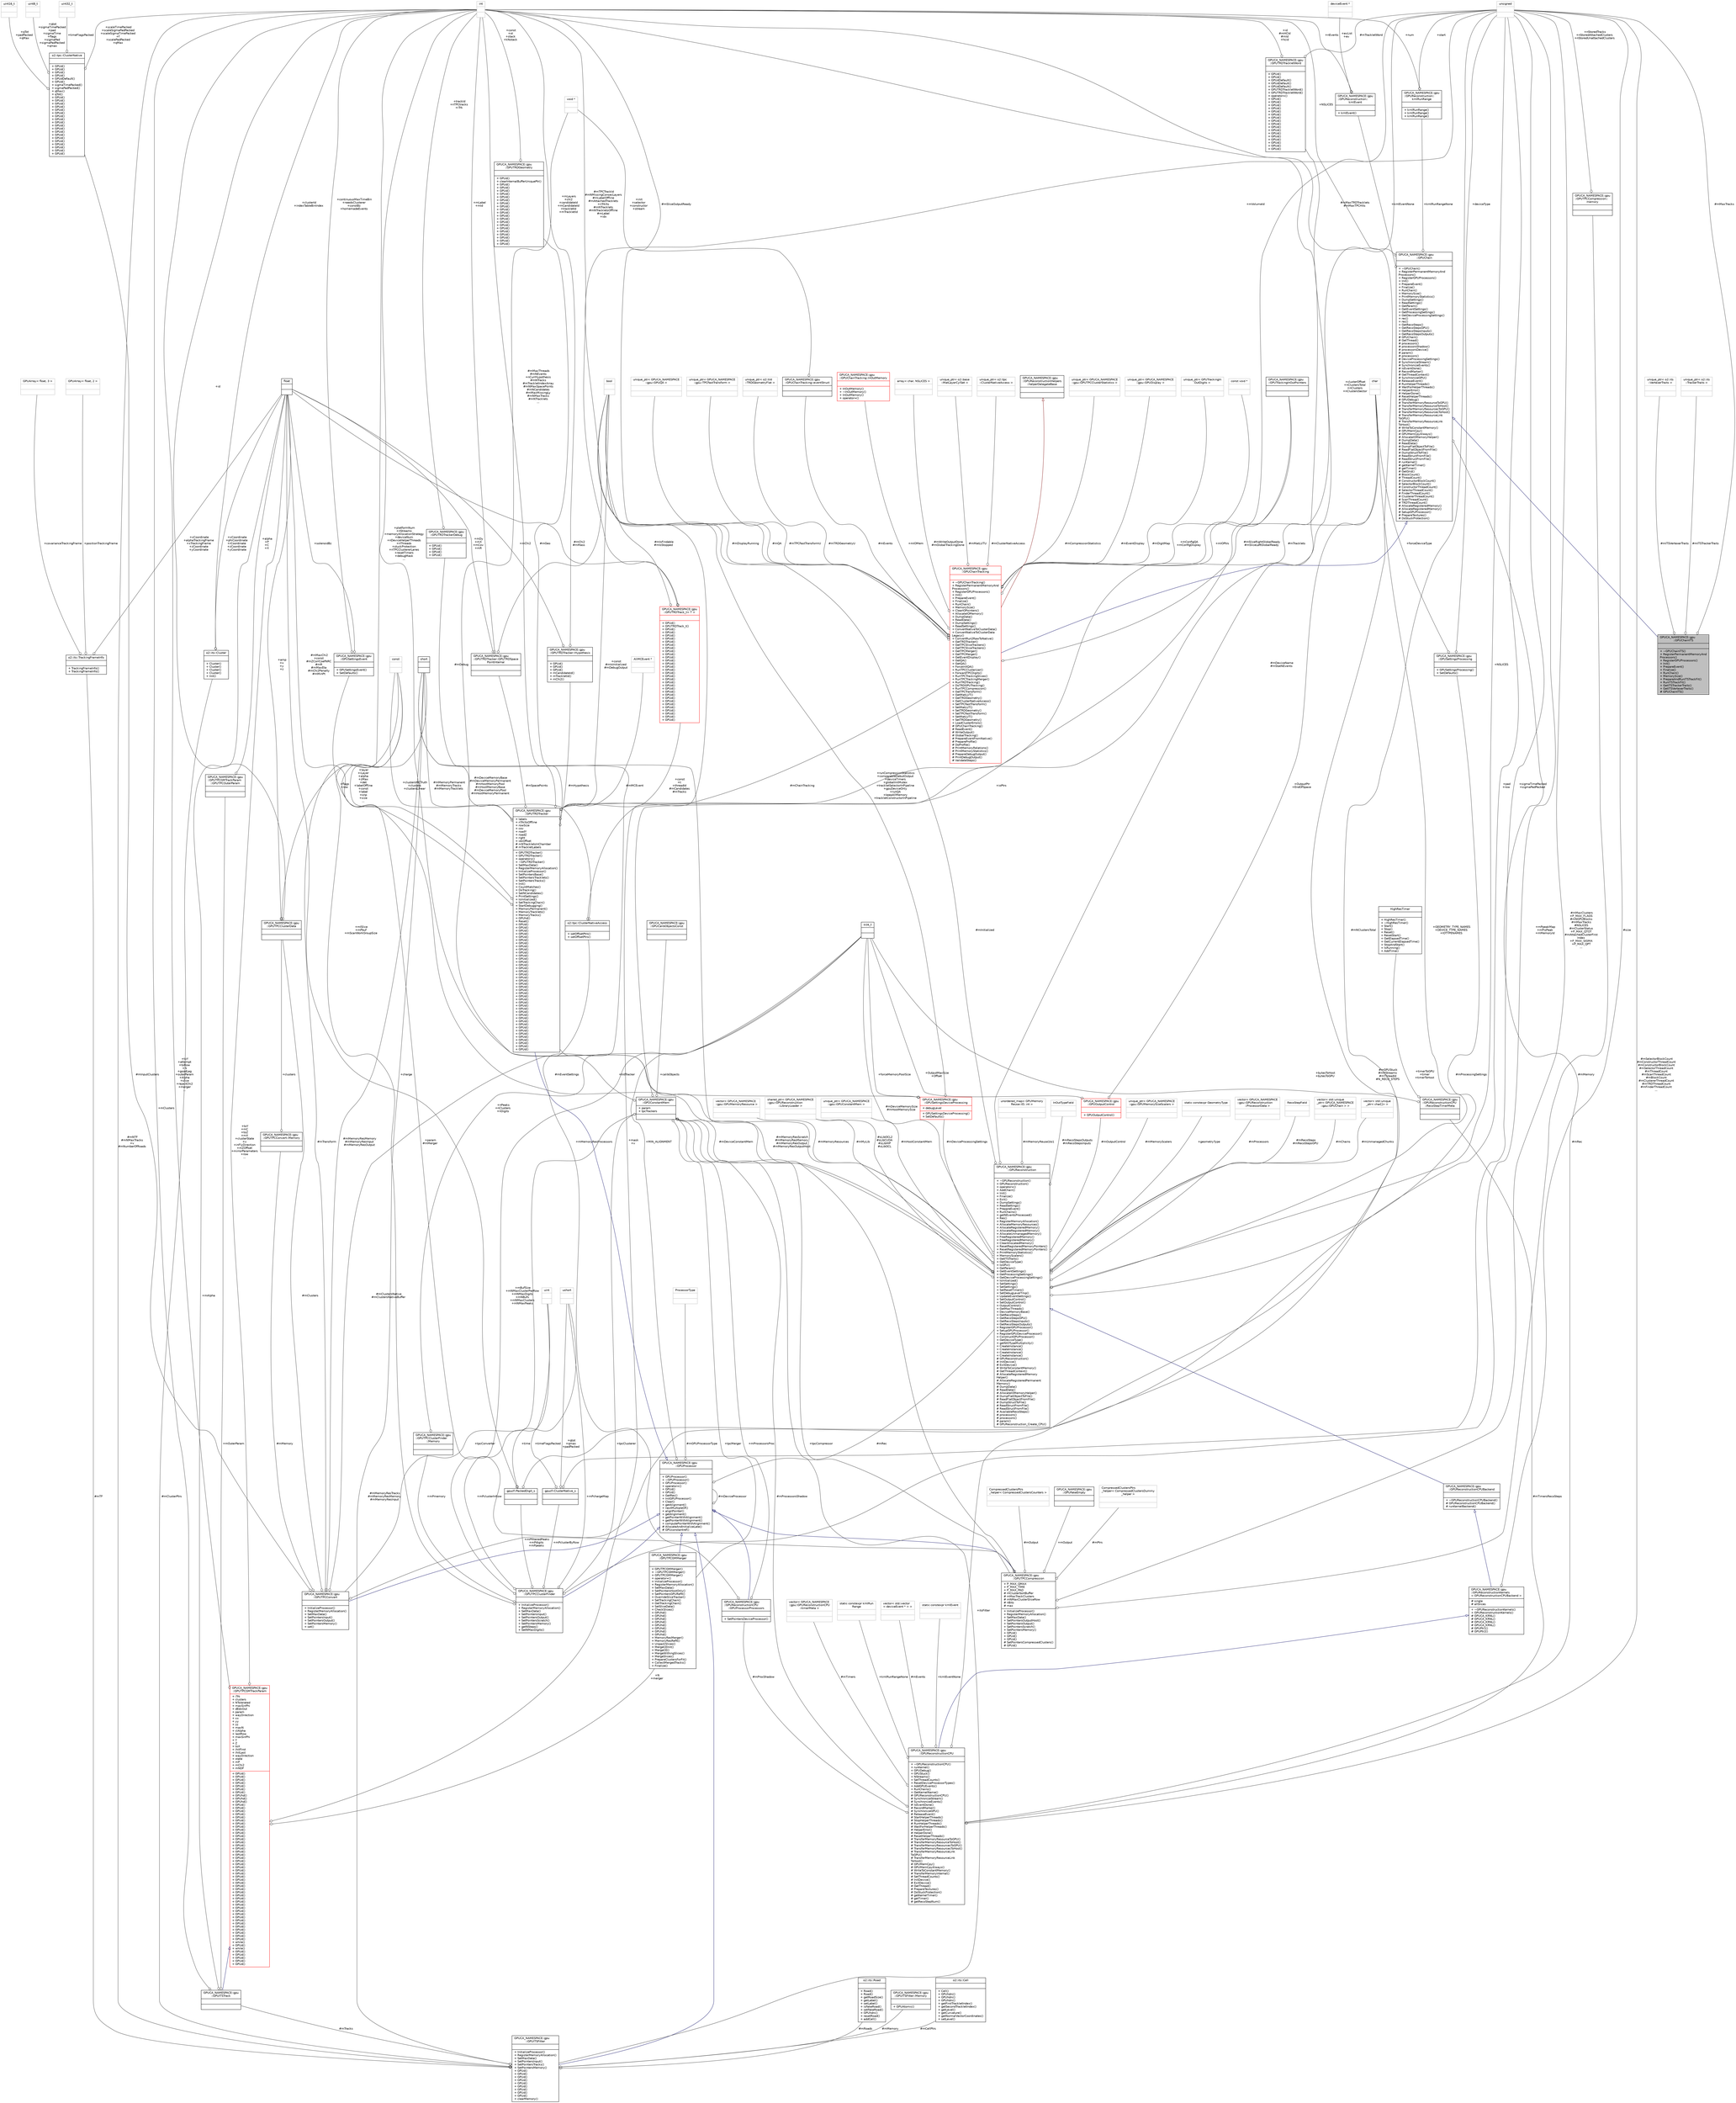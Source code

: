 digraph "GPUCA_NAMESPACE::gpu::GPUChainITS"
{
 // INTERACTIVE_SVG=YES
  bgcolor="transparent";
  edge [fontname="Helvetica",fontsize="10",labelfontname="Helvetica",labelfontsize="10"];
  node [fontname="Helvetica",fontsize="10",shape=record];
  Node1 [label="{GPUCA_NAMESPACE::gpu\l::GPUChainITS\n||+ ~GPUChainITS()\l+ RegisterPermanentMemoryAnd\lProcessors()\l+ RegisterGPUProcessors()\l+ Init()\l+ PrepareEvent()\l+ Finalize()\l+ RunChain()\l+ MemorySize()\l+ PrepareAndRunITSTrackFit()\l+ RunITSTrackFit()\l+ GetITSTrackerTraits()\l+ GetITSVertexerTraits()\l# GPUChainITS()\l}",height=0.2,width=0.4,color="black", fillcolor="grey75", style="filled", fontcolor="black"];
  Node2 -> Node1 [dir="back",color="midnightblue",fontsize="10",style="solid",arrowtail="onormal",fontname="Helvetica"];
  Node2 [label="{GPUCA_NAMESPACE::gpu\l::GPUChain\n||+ ~GPUChain()\l+ RegisterPermanentMemoryAnd\lProcessors()\l+ RegisterGPUProcessors()\l+ Init()\l+ PrepareEvent()\l+ Finalize()\l+ RunChain()\l+ MemorySize()\l+ PrintMemoryStatistics()\l+ DumpSettings()\l+ ReadSettings()\l+ GetParam()\l+ GetEventSettings()\l+ GetProcessingSettings()\l+ GetDeviceProcessingSettings()\l+ rec()\l+ rec()\l+ GetRecoSteps()\l+ GetRecoStepsGPU()\l+ GetRecoStepsInputs()\l+ GetRecoStepsOutputs()\l# GPUChain()\l# GetThread()\l# processors()\l# processorsShadow()\l# processorsDevice()\l# param()\l# processors()\l# DeviceProcessingSettings()\l# SynchronizeStream()\l# SynchronizeEvents()\l# IsEventDone()\l# RecordMarker()\l# GetThreadContext()\l# SynchronizeGPU()\l# ReleaseEvent()\l# RunHelperThreads()\l# WaitForHelperThreads()\l# HelperError()\l# HelperDone()\l# ResetHelperThreads()\l# GPUDebug()\l# TransferMemoryResourceToGPU()\l# TransferMemoryResourceToHost()\l# TransferMemoryResourcesToGPU()\l# TransferMemoryResourcesToHost()\l# TransferMemoryResourceLink\lToGPU()\l# TransferMemoryResourceLink\lToHost()\l# WriteToConstantMemory()\l# GPUMemCpy()\l# GPUMemCpyAlways()\l# AllocateIOMemoryHelper()\l# DumpData()\l# ReadData()\l# DumpFlatObjectToFile()\l# ReadFlatObjectFromFile()\l# DumpStructToFile()\l# ReadStructFromFile()\l# ReadStructFromFile()\l# runKernel()\l# getKernelTimer()\l# getTimer()\l# GetGrid()\l# BlockCount()\l# ThreadCount()\l# ConstructorBlockCount()\l# SelectorBlockCount()\l# ConstructorThreadCount()\l# SelectorThreadCount()\l# FinderThreadCount()\l# ClustererThreadCount()\l# ScanThreadCount()\l# TRDThreadCount()\l# AllocateRegisteredMemory()\l# AllocateRegisteredMemory()\l# SetupGPUProcessor()\l# PrepareTextures()\l# DoStuckProtection()\l}",height=0.2,width=0.4,color="black",URL="$dd/d48/classGPUCA__NAMESPACE_1_1gpu_1_1GPUChain.html"];
  Node3 -> Node2 [color="grey25",fontsize="10",style="solid",label=" #mRec" ,arrowhead="odiamond",fontname="Helvetica"];
  Node3 [label="{GPUCA_NAMESPACE::gpu\l::GPUReconstructionCPU\n||+ ~GPUReconstructionCPU()\l+ runKernel()\l+ GPUDebug()\l+ GPUStuck()\l+ NStreams()\l+ SetThreadCounts()\l+ ResetDeviceProcessorTypes()\l+ AddGPUEvents()\l+ RunChains()\l+ GetKernelName()\l# GPUReconstructionCPU()\l# SynchronizeStream()\l# SynchronizeEvents()\l# IsEventDone()\l# RecordMarker()\l# SynchronizeGPU()\l# ReleaseEvent()\l# StartHelperThreads()\l# StopHelperThreads()\l# RunHelperThreads()\l# WaitForHelperThreads()\l# HelperError()\l# HelperDone()\l# ResetHelperThreads()\l# TransferMemoryResourceToGPU()\l# TransferMemoryResourceToHost()\l# TransferMemoryResourcesToGPU()\l# TransferMemoryResourcesToHost()\l# TransferMemoryResourceLink\lToGPU()\l# TransferMemoryResourceLink\lToHost()\l# GPUMemCpy()\l# GPUMemCpyAlways()\l# WriteToConstantMemory()\l# TransferMemoryInternal()\l# SetThreadCounts()\l# InitDevice()\l# ExitDevice()\l# GetThread()\l# PrepareTextures()\l# DoStuckProtection()\l# getKernelTimer()\l# getTimer()\l# getRecoStepNum()\l}",height=0.2,width=0.4,color="black",URL="$db/d88/classGPUCA__NAMESPACE_1_1gpu_1_1GPUReconstructionCPU.html"];
  Node4 -> Node3 [dir="back",color="midnightblue",fontsize="10",style="solid",arrowtail="onormal",fontname="Helvetica"];
  Node4 [label="{GPUCA_NAMESPACE::gpu\l::GPUReconstructionKernels\l\< GPUReconstructionCPUBackend \>\n|# single\l# allSlices\l|+ ~GPUReconstructionKernels()\l+ GPUReconstructionKernels()\l# GPUCA_KRNL()\l# GPUCA_KRNL()\l# GPUCA_KRNL()\l# GPUCA_KRNL()\l# GPUPtr1()\l# GPUPtr2()\l}",height=0.2,width=0.4,color="black",URL="$d2/dc7/classGPUCA__NAMESPACE_1_1gpu_1_1GPUReconstructionKernels_3_01GPUReconstructionCPUBackend_01_4.html"];
  Node5 -> Node4 [dir="back",color="midnightblue",fontsize="10",style="solid",arrowtail="onormal",fontname="Helvetica"];
  Node5 [label="{GPUCA_NAMESPACE::gpu\l::GPUReconstructionCPUBackend\n||+ ~GPUReconstructionCPUBackend()\l# GPUReconstructionCPUBackend()\l# runKernelBackend()\l}",height=0.2,width=0.4,color="black",URL="$d2/d24/classGPUCA__NAMESPACE_1_1gpu_1_1GPUReconstructionCPUBackend.html"];
  Node6 -> Node5 [dir="back",color="midnightblue",fontsize="10",style="solid",arrowtail="onormal",fontname="Helvetica"];
  Node6 [label="{GPUCA_NAMESPACE::gpu\l::GPUReconstruction\n||+ ~GPUReconstruction()\l+ GPUReconstruction()\l+ operator=()\l+ AddChain()\l+ Init()\l+ Finalize()\l+ Exit()\l+ DumpSettings()\l+ ReadSettings()\l+ PrepareEvent()\l+ RunChains()\l+ getNEventsProcessed()\l+ Res()\l+ RegisterMemoryAllocation()\l+ AllocateMemoryResources()\l+ AllocateRegisteredMemory()\l+ AllocateRegisteredMemory()\l+ AllocateUnmanagedMemory()\l+ FreeRegisteredMemory()\l+ FreeRegisteredMemory()\l+ ClearAllocatedMemory()\l+ ResetRegisteredMemoryPointers()\l+ ResetRegisteredMemoryPointers()\l+ PrintMemoryStatistics()\l+ MemoryScalers()\l+ GetITSTraits()\l+ GetDeviceType()\l+ IsGPU()\l+ GetParam()\l+ GetEventSettings()\l+ GetProcessingSettings()\l+ GetDeviceProcessingSettings()\l+ IsInitialized()\l+ SetSettings()\l+ SetSettings()\l+ SetResetTimers()\l+ SetDebugLevelTmp()\l+ UpdateEventSettings()\l+ SetOutputControl()\l+ SetOutputControl()\l+ OutputControl()\l+ GetMaxThreads()\l+ DeviceMemoryBase()\l+ GetRecoSteps()\l+ GetRecoStepsGPU()\l+ GetRecoStepsInputs()\l+ GetRecoStepsOutputs()\l+ RegisterGPUProcessor()\l+ SetupGPUProcessor()\l+ RegisterGPUDeviceProcessor()\l+ ConstructGPUProcessor()\l+ GetDeviceType()\l+ getNIOTypeMultiplicity()\l+ CreateInstance()\l+ CreateInstance()\l+ CreateInstance()\l+ CreateInstance()\l# GPUReconstruction()\l# InitDevice()\l# ExitDevice()\l# WriteToConstantMemory()\l# GetThreadContext()\l# AllocateRegisteredMemory\lHelper()\l# AllocateRegisteredPermanent\lMemory()\l# DumpData()\l# ReadData()\l# AllocateIOMemoryHelper()\l# DumpFlatObjectToFile()\l# ReadFlatObjectFromFile()\l# DumpStructToFile()\l# ReadStructFromFile()\l# ReadStructFromFile()\l# AvailableRecoSteps()\l# processors()\l# processors()\l# param()\l# GPUReconstruction_Create_CPU()\l}",height=0.2,width=0.4,color="black",URL="$d6/df4/classGPUCA__NAMESPACE_1_1gpu_1_1GPUReconstruction.html"];
  Node7 -> Node6 [color="grey25",fontsize="10",style="solid",label=" #mUnmanagedChunks" ,arrowhead="odiamond",fontname="Helvetica"];
  Node7 [label="{vector\< std::unique\l_ptr\< char[]\> \>\n||}",height=0.2,width=0.4,color="grey75"];
  Node8 -> Node6 [color="grey25",fontsize="10",style="solid",label=" #mMemoryResources" ,arrowhead="odiamond",fontname="Helvetica"];
  Node8 [label="{vector\< GPUCA_NAMESPACE\l::gpu::GPUMemoryResource \>\n||}",height=0.2,width=0.4,color="grey75"];
  Node9 -> Node6 [color="grey25",fontsize="10",style="solid",label=" #sLibOCL2\n#sLibCUDA\n#sLibHIP\n#sLibOCL" ,arrowhead="odiamond",fontname="Helvetica"];
  Node9 [label="{shared_ptr\< GPUCA_NAMESPACE\l::gpu::GPUReconstruction\l::LibraryLoader \>\n||}",height=0.2,width=0.4,color="grey75"];
  Node10 -> Node6 [color="grey25",fontsize="10",style="solid",label=" #mDeviceProcessingSettings" ,arrowhead="odiamond",fontname="Helvetica"];
  Node10 [label="{GPUCA_NAMESPACE::gpu\l::GPUSettingsDeviceProcessing\n|+ debugLevel\l|+ GPUSettingsDeviceProcessing()\l+ SetDefaults()\l}",height=0.2,width=0.4,color="red",URL="$dd/d45/structGPUCA__NAMESPACE_1_1gpu_1_1GPUSettingsDeviceProcessing.html"];
  Node11 -> Node10 [color="grey25",fontsize="10",style="solid",label=" +forceMemoryPoolSize" ,arrowhead="odiamond",fontname="Helvetica"];
  Node11 [label="{size_t\n||}",height=0.2,width=0.4,color="black",URL="$dd/de2/classsize__t.html"];
  Node12 -> Node10 [color="grey25",fontsize="10",style="solid",label=" +platformNum\n+nStreams\n+memoryAllocationStrategy\n+deviceNum\n+nDeviceHelperThreads\n+nThreads\n+stuckProtection\n+nTPCClustererLanes\n+resetTimers\n+debugMask\n..." ,arrowhead="odiamond",fontname="Helvetica"];
  Node12 [label="{int\n||}",height=0.2,width=0.4,color="grey75"];
  Node13 -> Node10 [color="grey25",fontsize="10",style="solid",label=" +runCompressionStatistics\n+comparableDebutOutput\n+deviceTimers\n+globalInitMutex\n+trackletSelectorInPipeline\n+gpuDeviceOnly\n+runQA\n+keepAllMemory\n+trackletConstructorInPipeline" ,arrowhead="odiamond",fontname="Helvetica"];
  Node13 [label="{bool\n||}",height=0.2,width=0.4,color="grey75"];
  Node14 -> Node6 [color="grey25",fontsize="10",style="solid",label=" #mHostConstantMem" ,arrowhead="odiamond",fontname="Helvetica"];
  Node14 [label="{unique_ptr\< GPUCA_NAMESPACE\l::gpu::GPUConstantMem \>\n||}",height=0.2,width=0.4,color="grey75"];
  Node15 -> Node6 [color="grey25",fontsize="10",style="solid",label=" #mMemoryReuse1to1" ,arrowhead="odiamond",fontname="Helvetica"];
  Node15 [label="{unordered_map\< GPUMemory\lReuse::ID, int \>\n||}",height=0.2,width=0.4,color="grey75"];
  Node16 -> Node6 [color="grey25",fontsize="10",style="solid",label=" #mRecoStepsOutputs\n#mRecoStepsInputs" ,arrowhead="odiamond",fontname="Helvetica"];
  Node16 [label="{InOutTypeField\n||}",height=0.2,width=0.4,color="grey75"];
  Node17 -> Node6 [color="grey25",fontsize="10",style="solid",label=" #mMemoryScalers" ,arrowhead="odiamond",fontname="Helvetica"];
  Node17 [label="{unique_ptr\< GPUCA_NAMESPACE\l::gpu::GPUMemorySizeScalers \>\n||}",height=0.2,width=0.4,color="grey75"];
  Node18 -> Node6 [color="grey25",fontsize="10",style="solid",label=" #mOutputControl" ,arrowhead="odiamond",fontname="Helvetica"];
  Node18 [label="{GPUCA_NAMESPACE::gpu\l::GPUOutputControl\n||+ GPUOutputControl()\l}",height=0.2,width=0.4,color="red",URL="$d4/d7c/structGPUCA__NAMESPACE_1_1gpu_1_1GPUOutputControl.html"];
  Node19 -> Node18 [color="grey25",fontsize="10",style="solid",label=" +OutputPtr\n+EndOfSpace" ,arrowhead="odiamond",fontname="Helvetica"];
  Node19 [label="{char\n||}",height=0.2,width=0.4,color="grey75"];
  Node11 -> Node18 [color="grey25",fontsize="10",style="solid",label=" +OutputMaxSize\n+Offset" ,arrowhead="odiamond",fontname="Helvetica"];
  Node19 -> Node6 [color="grey25",fontsize="10",style="solid",label=" +GEOMETRY_TYPE_NAMES\n+DEVICE_TYPE_NAMES\n+IOTYPENAMES" ,arrowhead="odiamond",fontname="Helvetica"];
  Node9 -> Node6 [color="grey25",fontsize="10",style="solid",label=" #mMyLib" ,arrowhead="odiamond",fontname="Helvetica"];
  Node20 -> Node6 [color="grey25",fontsize="10",style="solid",label=" #mEventSettings" ,arrowhead="odiamond",fontname="Helvetica"];
  Node20 [label="{GPUCA_NAMESPACE::gpu\l::GPUSettingsEvent\n||+ GPUSettingsEvent()\l+ SetDefaults()\l}",height=0.2,width=0.4,color="black",URL="$d0/d50/structGPUCA__NAMESPACE_1_1gpu_1_1GPUSettingsEvent.html"];
  Node21 -> Node20 [color="grey25",fontsize="10",style="solid",label=" +solenoidBz" ,arrowhead="odiamond",fontname="Helvetica"];
  Node21 [label="{float\n||}",height=0.2,width=0.4,color="black",URL="$d4/dc3/classfloat.html"];
  Node12 -> Node20 [color="grey25",fontsize="10",style="solid",label=" +continuousMaxTimeBin\n+needsClusterer\n+constBz\n+homemadeEvents" ,arrowhead="odiamond",fontname="Helvetica"];
  Node11 -> Node6 [color="grey25",fontsize="10",style="solid",label=" #mDeviceMemorySize\n#mHostMemorySize" ,arrowhead="odiamond",fontname="Helvetica"];
  Node22 -> Node6 [color="grey25",fontsize="10",style="solid",label=" #mDeviceConstantMem" ,arrowhead="odiamond",fontname="Helvetica"];
  Node22 [label="{GPUCA_NAMESPACE::gpu\l::GPUConstantMem\n|+ param\l+ tpcTrackers\l|}",height=0.2,width=0.4,color="black",URL="$dc/d57/structGPUCA__NAMESPACE_1_1gpu_1_1GPUConstantMem.html"];
  Node23 -> Node22 [color="grey25",fontsize="10",style="solid",label=" +tpcClusterer" ,arrowhead="odiamond",fontname="Helvetica"];
  Node23 [label="{GPUCA_NAMESPACE::gpu\l::GPUTPCClusterFinder\n||+ InitializeProcessor()\l+ RegisterMemoryAllocation()\l+ SetMaxData()\l+ SetPointersInput()\l+ SetPointersOutput()\l+ SetPointersScratch()\l+ SetPointersMemory()\l+ getNSteps()\l+ SetNMaxDigits()\l}",height=0.2,width=0.4,color="black",URL="$da/dac/classGPUCA__NAMESPACE_1_1gpu_1_1GPUTPCClusterFinder.html"];
  Node24 -> Node23 [dir="back",color="midnightblue",fontsize="10",style="solid",arrowtail="onormal",fontname="Helvetica"];
  Node24 [label="{GPUCA_NAMESPACE::gpu\l::GPUProcessor\n||+ GPUProcessor()\l+ ~GPUProcessor()\l+ GPUProcessor()\l+ operator=()\l+ GPUd()\l+ GPUd()\l+ GetRec()\l+ InitGPUProcessor()\l+ Clear()\l+ getAlignment()\l+ nextMultipleOf()\l+ alignPointer()\l+ getAlignment()\l+ getPointerWithAlignment()\l+ getPointerWithAlignment()\l+ computePointerWithAlignment()\l# AllocateAndInitializeLate()\l# GPUconstantref()\l}",height=0.2,width=0.4,color="black",URL="$d0/dd7/classGPUCA__NAMESPACE_1_1gpu_1_1GPUProcessor.html"];
  Node6 -> Node24 [color="grey25",fontsize="10",style="solid",label=" #mRec" ,arrowhead="odiamond",fontname="Helvetica"];
  Node24 -> Node24 [color="grey25",fontsize="10",style="solid",label=" #mDeviceProcessor" ,arrowhead="odiamond",fontname="Helvetica"];
  Node25 -> Node24 [color="grey25",fontsize="10",style="solid",label=" #mGPUProcessorType" ,arrowhead="odiamond",fontname="Helvetica"];
  Node25 [label="{ProcessorType\n||}",height=0.2,width=0.4,color="grey75"];
  Node11 -> Node24 [color="grey25",fontsize="10",style="solid",label=" +MIN_ALIGNMENT" ,arrowhead="odiamond",fontname="Helvetica"];
  Node26 -> Node23 [color="grey25",fontsize="10",style="solid",label=" +mPmemory" ,arrowhead="odiamond",fontname="Helvetica"];
  Node26 [label="{GPUCA_NAMESPACE::gpu\l::GPUTPCClusterFinder\l::Memory\n||}",height=0.2,width=0.4,color="black",URL="$d6/d9c/structGPUCA__NAMESPACE_1_1gpu_1_1GPUTPCClusterFinder_1_1Memory.html"];
  Node11 -> Node26 [color="grey25",fontsize="10",style="solid",label=" +nPeaks\n+nClusters\n+nDigits" ,arrowhead="odiamond",fontname="Helvetica"];
  Node11 -> Node23 [color="grey25",fontsize="10",style="solid",label=" +mBufSize\n+mNMaxClusterPerRow\n+mNMaxDigits\n+mNBufs\n+mNMaxClusters\n+mNMaxPeaks" ,arrowhead="odiamond",fontname="Helvetica"];
  Node27 -> Node23 [color="grey25",fontsize="10",style="solid",label=" +mPchargeMap" ,arrowhead="odiamond",fontname="Helvetica"];
  Node27 [label="{ushort\n||}",height=0.2,width=0.4,color="grey75"];
  Node12 -> Node23 [color="grey25",fontsize="10",style="solid",label=" +mISlice\n+mPbuf\n+mScanWorkGroupSize" ,arrowhead="odiamond",fontname="Helvetica"];
  Node28 -> Node23 [color="grey25",fontsize="10",style="solid",label=" +mPclusterInRow" ,arrowhead="odiamond",fontname="Helvetica"];
  Node28 [label="{uint\n||}",height=0.2,width=0.4,color="grey75"];
  Node29 -> Node23 [color="grey25",fontsize="10",style="solid",label=" +mPfilteredPeaks\n+mPdigits\n+mPpeaks" ,arrowhead="odiamond",fontname="Helvetica"];
  Node29 [label="{gpucf::PackedDigit_s\n||}",height=0.2,width=0.4,color="black",URL="$dd/d31/structgpucf_1_1PackedDigit__s.html",tooltip="defined(SHARED_TPC_H) "];
  Node21 -> Node29 [color="grey25",fontsize="10",style="solid",label=" +charge" ,arrowhead="odiamond",fontname="Helvetica"];
  Node27 -> Node29 [color="grey25",fontsize="10",style="solid",label=" +time" ,arrowhead="odiamond",fontname="Helvetica"];
  Node30 -> Node29 [color="grey25",fontsize="10",style="solid",label=" +pad\n+row" ,arrowhead="odiamond",fontname="Helvetica"];
  Node30 [label="{unsigned\n||}",height=0.2,width=0.4,color="grey75"];
  Node30 -> Node23 [color="grey25",fontsize="10",style="solid",label=" +mPpeakMap\n+mPisPeak\n+mMemoryId" ,arrowhead="odiamond",fontname="Helvetica"];
  Node31 -> Node23 [color="grey25",fontsize="10",style="solid",label=" +mPclusterByRow" ,arrowhead="odiamond",fontname="Helvetica"];
  Node31 [label="{gpucf::ClusterNative_s\n||}",height=0.2,width=0.4,color="black",URL="$dd/d1f/structgpucf_1_1ClusterNative__s.html"];
  Node27 -> Node31 [color="grey25",fontsize="10",style="solid",label=" +qtot\n+qmax\n+padPacked" ,arrowhead="odiamond",fontname="Helvetica"];
  Node28 -> Node31 [color="grey25",fontsize="10",style="solid",label=" +timeFlagsPacked" ,arrowhead="odiamond",fontname="Helvetica"];
  Node30 -> Node31 [color="grey25",fontsize="10",style="solid",label=" +sigmaTimePacked\n+sigmaPadPacked" ,arrowhead="odiamond",fontname="Helvetica"];
  Node32 -> Node22 [color="grey25",fontsize="10",style="solid",label=" +itsFitter" ,arrowhead="odiamond",fontname="Helvetica"];
  Node32 [label="{GPUCA_NAMESPACE::gpu\l::GPUITSFitter\n||+ InitializeProcessor()\l+ RegisterMemoryAllocation()\l+ SetMaxData()\l+ SetPointersInput()\l+ SetPointersTracks()\l+ SetPointersMemory()\l+ GPUd()\l+ GPUd()\l+ GPUd()\l+ GPUd()\l+ GPUd()\l+ GPUd()\l+ GPUd()\l+ GPUd()\l+ GPUd()\l+ clearMemory()\l}",height=0.2,width=0.4,color="black",URL="$d8/df8/classGPUCA__NAMESPACE_1_1gpu_1_1GPUITSFitter.html"];
  Node24 -> Node32 [dir="back",color="midnightblue",fontsize="10",style="solid",arrowtail="onormal",fontname="Helvetica"];
  Node33 -> Node32 [color="grey25",fontsize="10",style="solid",label=" #mClusterPtrs" ,arrowhead="odiamond",fontname="Helvetica"];
  Node33 [label="{o2::its::Cluster\n||+ Cluster()\l+ Cluster()\l+ Cluster()\l+ Cluster()\l+ Init()\l}",height=0.2,width=0.4,color="black",URL="$d6/de3/structo2_1_1its_1_1Cluster.html"];
  Node21 -> Node33 [color="grey25",fontsize="10",style="solid",label=" +xCoordinate\n+phiCoordinate\n+rCoordinate\n+zCoordinate\n+yCoordinate" ,arrowhead="odiamond",fontname="Helvetica"];
  Node12 -> Node33 [color="grey25",fontsize="10",style="solid",label=" +clusterId\n+indexTableBinIndex" ,arrowhead="odiamond",fontname="Helvetica"];
  Node34 -> Node32 [color="grey25",fontsize="10",style="solid",label=" #mRoads" ,arrowhead="odiamond",fontname="Helvetica"];
  Node34 [label="{o2::its::Road\n||+ Road()\l+ Road()\l+ getRoadSize()\l+ getLabel()\l+ setLabel()\l+ isFakeRoad()\l+ setFakeRoad()\l+ GPUhdni()\l+ resetRoad()\l+ addCell()\l}",height=0.2,width=0.4,color="black",URL="$d2/d7f/classo2_1_1its_1_1Road.html"];
  Node35 -> Node32 [color="grey25",fontsize="10",style="solid",label=" #mMemory" ,arrowhead="odiamond",fontname="Helvetica"];
  Node35 [label="{GPUCA_NAMESPACE::gpu\l::GPUITSFitter::Memory\n||+ GPUAtomic()\l}",height=0.2,width=0.4,color="black",URL="$dc/ddc/structGPUCA__NAMESPACE_1_1gpu_1_1GPUITSFitter_1_1Memory.html"];
  Node36 -> Node32 [color="grey25",fontsize="10",style="solid",label=" #mTF" ,arrowhead="odiamond",fontname="Helvetica"];
  Node36 [label="{o2::its::TrackingFrameInfo\n||+ TrackingFrameInfo()\l+ TrackingFrameInfo()\l}",height=0.2,width=0.4,color="black",URL="$d2/d5f/structo2_1_1its_1_1TrackingFrameInfo.html"];
  Node37 -> Node36 [color="grey25",fontsize="10",style="solid",label=" +covarianceTrackingFrame" ,arrowhead="odiamond",fontname="Helvetica"];
  Node37 [label="{GPUArray\< float, 3 \>\n||}",height=0.2,width=0.4,color="grey75"];
  Node38 -> Node36 [color="grey25",fontsize="10",style="solid",label=" +positionTrackingFrame" ,arrowhead="odiamond",fontname="Helvetica"];
  Node38 [label="{GPUArray\< float, 2 \>\n||}",height=0.2,width=0.4,color="grey75"];
  Node21 -> Node36 [color="grey25",fontsize="10",style="solid",label=" +xCoordinate\n+alphaTrackingFrame\n+xTrackingFrame\n+zCoordinate\n+yCoordinate" ,arrowhead="odiamond",fontname="Helvetica"];
  Node39 -> Node32 [color="grey25",fontsize="10",style="solid",label=" #mMemoryResTracks\n#mMemoryResMemory\n#mMemoryResInput" ,arrowhead="odiamond",fontname="Helvetica"];
  Node39 [label="{short\n||}",height=0.2,width=0.4,color="black",URL="$dc/d10/classshort.html"];
  Node12 -> Node32 [color="grey25",fontsize="10",style="solid",label=" #mNTF\n#mNMaxTracks\n+v\n#mNumberOfRoads" ,arrowhead="odiamond",fontname="Helvetica"];
  Node40 -> Node32 [color="grey25",fontsize="10",style="solid",label=" #mTracks" ,arrowhead="odiamond",fontname="Helvetica"];
  Node40 [label="{GPUCA_NAMESPACE::gpu\l::GPUITSTrack\n||}",height=0.2,width=0.4,color="black",URL="$dc/d9a/classGPUCA__NAMESPACE_1_1gpu_1_1GPUITSTrack.html"];
  Node41 -> Node40 [dir="back",color="midnightblue",fontsize="10",style="solid",arrowtail="onormal",fontname="Helvetica"];
  Node41 [label="{GPUCA_NAMESPACE::gpu\l::GPUTPCGMTrackParam\n|+ iTrk\l+ clusters\l+ NTolerated\l+ maxSinPhi\l+ dEdxOut\l+ param\l+ wayDirection\l+ xx\l+ yy\l+ zz\l+ maxN\l+ clAlpha\l+ lastRow\l+ maxSinPhi\l+ Y\l+ Z\l+ toX\l+ ihitFirst\l+ ihitLast\l+ wayDirection\l+ state\l+ mP\l+ mChi2\l+ mNDF\l|+ GPUd()\l+ GPUd()\l+ GPUd()\l+ GPUd()\l+ GPUd()\l+ GPUd()\l+ GPUd()\l+ GPUhd()\l+ GPUhd()\l+ GPUhd()\l+ GPUd()\l+ GPUd()\l+ GPUd()\l+ GPUd()\l+ GPUd()\l+ GPUd()\l+ GPUd()\l+ GPUd()\l+ GPUd()\l+ GPUd()\l+ GPUd()\l+ GPUd()\l+ GPUd()\l+ GPUd()\l+ GPUd()\l+ GPUd()\l+ GPUd()\l+ GPUd()\l+ GPUd()\l+ GPUd()\l+ GPUd()\l+ GPUd()\l+ GPUd()\l+ GPUd()\l+ GPUd()\l+ GPUd()\l+ GPUd()\l+ GPUd()\l+ GPUd()\l+ GPUd()\l+ GPUd()\l+ GPUd()\l+ GPUd()\l+ GPUd()\l+ GPUd()\l+ GPUd()\l+ GPUd()\l+ GPUd()\l+ GPUd()\l+ GPUd()\l+ GPUd()\l+ GPUd()\l+ GPUd()\l+ GPUd()\l+ while()\l+ GPUd()\l+ while()\l+ GPUd()\l+ GPUd()\l+ GPUd()\l+ GPUd()\l+ GPUd()\l}",height=0.2,width=0.4,color="red",URL="$df/df6/classGPUCA__NAMESPACE_1_1gpu_1_1GPUTPCGMTrackParam.html"];
  Node21 -> Node41 [color="grey25",fontsize="10",style="solid",label=" +toY\n+mC\n+toZ\n+mX\n+clusterState\n+v\n+inFlyDirection\n+mZOffset\n+mirrorParameters\n+row\n..." ,arrowhead="odiamond",fontname="Helvetica"];
  Node12 -> Node41 [color="grey25",fontsize="10",style="solid",label=" +toY\n+attempt\n+toRow\n+N\n+goodLeg\n+outerParam\n+Alpha\n+slice\n+rejectChi2\n+merger\n..." ,arrowhead="odiamond",fontname="Helvetica"];
  Node13 -> Node41 [color="grey25",fontsize="10",style="solid",label=" +mask\n+v" ,arrowhead="odiamond",fontname="Helvetica"];
  Node42 -> Node41 [color="grey25",fontsize="10",style="solid",label=" +N\n+merger" ,arrowhead="odiamond",fontname="Helvetica"];
  Node42 [label="{GPUCA_NAMESPACE::gpu\l::GPUTPCGMMerger\n||+ GPUTPCGMMerger()\l+ ~GPUTPCGMMerger()\l+ GPUTPCGMMerger()\l+ operator=()\l+ InitializeProcessor()\l+ RegisterMemoryAllocation()\l+ SetMaxData()\l+ SetPointersHostOnly()\l+ SetPointersGPURefit()\l+ OverrideSliceTracker()\l+ SetTrackingChain()\l+ GetTrackingChain()\l+ SetSliceData()\l+ CheckSlices()\l+ GPUhd()\l+ GPUhd()\l+ GPUhd()\l+ GPUhd()\l+ GPUhd()\l+ GPUhd()\l+ GPUhd()\l+ GPUhd()\l+ MemoryResMerger()\l+ MemoryResRefit()\l+ UnpackSlices()\l+ MergeCEInit()\l+ MergeCE()\l+ MergeWithingSlices()\l+ MergeSlices()\l+ PrepareClustersForFit()\l+ CollectMergedTracks()\l+ Finalize()\l}",height=0.2,width=0.4,color="black",URL="$d5/d35/classGPUCA__NAMESPACE_1_1gpu_1_1GPUTPCGMMerger.html"];
  Node24 -> Node42 [dir="back",color="midnightblue",fontsize="10",style="solid",arrowtail="onormal",fontname="Helvetica"];
  Node21 -> Node40 [color="grey25",fontsize="10",style="solid",label=" +mAlpha" ,arrowhead="odiamond",fontname="Helvetica"];
  Node12 -> Node40 [color="grey25",fontsize="10",style="solid",label=" +mClusters" ,arrowhead="odiamond",fontname="Helvetica"];
  Node43 -> Node40 [color="grey25",fontsize="10",style="solid",label=" +mOuterParam" ,arrowhead="odiamond",fontname="Helvetica"];
  Node43 [label="{GPUCA_NAMESPACE::gpu\l::GPUTPCGMTrackParam\l::GPUTPCOuterParam\n||}",height=0.2,width=0.4,color="black",URL="$d3/d23/structGPUCA__NAMESPACE_1_1gpu_1_1GPUTPCGMTrackParam_1_1GPUTPCOuterParam.html"];
  Node21 -> Node43 [color="grey25",fontsize="10",style="solid",label=" +alpha\n+P\n+C\n+X" ,arrowhead="odiamond",fontname="Helvetica"];
  Node44 -> Node32 [color="grey25",fontsize="10",style="solid",label=" #mCellPtrs" ,arrowhead="odiamond",fontname="Helvetica"];
  Node44 [label="{o2::its::Cell\n||+ Cell()\l+ GPUhdni()\l+ GPUhdni()\l+ GPUhdni()\l+ getFirstTrackletIndex()\l+ getSecondTrackletIndex()\l+ getLevel()\l+ getCurvature()\l+ getNormalVectorCoordinates()\l+ setLevel()\l}",height=0.2,width=0.4,color="black",URL="$dd/d89/classo2_1_1its_1_1Cell.html"];
  Node45 -> Node22 [color="grey25",fontsize="10",style="solid",label=" +ioPtrs" ,arrowhead="odiamond",fontname="Helvetica"];
  Node45 [label="{GPUCA_NAMESPACE::gpu\l::GPUTrackingInOutPointers\n||}",height=0.2,width=0.4,color="black",URL="$d2/d7f/structGPUCA__NAMESPACE_1_1gpu_1_1GPUTrackingInOutPointers.html"];
  Node46 -> Node22 [color="grey25",fontsize="10",style="solid",label=" +tpcConverter" ,arrowhead="odiamond",fontname="Helvetica"];
  Node46 [label="{GPUCA_NAMESPACE::gpu\l::GPUTPCConvert\n||+ InitializeProcessor()\l+ RegisterMemoryAllocation()\l+ SetMaxData()\l+ SetPointersInput()\l+ SetPointersOutput()\l+ SetPointersMemory()\l+ set()\l}",height=0.2,width=0.4,color="black",URL="$d3/d6f/classGPUCA__NAMESPACE_1_1gpu_1_1GPUTPCConvert.html"];
  Node24 -> Node46 [dir="back",color="midnightblue",fontsize="10",style="solid",arrowtail="onormal",fontname="Helvetica"];
  Node47 -> Node46 [color="grey25",fontsize="10",style="solid",label=" #mClustersNative\n#mClustersNativeBuffer" ,arrowhead="odiamond",fontname="Helvetica"];
  Node47 [label="{o2::tpc::ClusterNativeAccess\n||+ setOffsetPtrs()\l+ setOffsetPtrs()\l}",height=0.2,width=0.4,color="black",URL="$da/d95/structo2_1_1tpc_1_1ClusterNativeAccess.html"];
  Node30 -> Node47 [color="grey25",fontsize="10",style="solid",label=" +clusterOffset\n+nClustersTotal\n+nClusters\n+nClustersSector" ,arrowhead="odiamond",fontname="Helvetica"];
  Node48 -> Node47 [color="grey25",fontsize="10",style="solid",label=" +clustersMCTruth\n+clusters\n+clustersLinear" ,arrowhead="odiamond",fontname="Helvetica"];
  Node48 [label="{const\n||}",height=0.2,width=0.4,color="grey75"];
  Node39 -> Node46 [color="grey25",fontsize="10",style="solid",label=" #mMemoryResMemory\n#mMemoryResInput\n#mMemoryResOutput" ,arrowhead="odiamond",fontname="Helvetica"];
  Node49 -> Node46 [color="grey25",fontsize="10",style="solid",label=" #mClusters" ,arrowhead="odiamond",fontname="Helvetica"];
  Node49 [label="{GPUCA_NAMESPACE::gpu\l::GPUTPCClusterData\n||}",height=0.2,width=0.4,color="black",URL="$de/d16/structGPUCA__NAMESPACE_1_1gpu_1_1GPUTPCClusterData.html"];
  Node21 -> Node49 [color="grey25",fontsize="10",style="solid",label=" +amp\n+x\n+y\n+z" ,arrowhead="odiamond",fontname="Helvetica"];
  Node39 -> Node49 [color="grey25",fontsize="10",style="solid",label=" +flags\n+row" ,arrowhead="odiamond",fontname="Helvetica"];
  Node12 -> Node49 [color="grey25",fontsize="10",style="solid",label=" +id" ,arrowhead="odiamond",fontname="Helvetica"];
  Node50 -> Node46 [color="grey25",fontsize="10",style="solid",label=" #mInputClusters" ,arrowhead="odiamond",fontname="Helvetica"];
  Node50 [label="{o2::tpc::ClusterNative\n||+ GPUd()\l+ GPUd()\l+ GPUd()\l+ GPUd()\l+ GPUdDefault()\l+ GPUd()\l+ sigmaTimePacked()\l+ sigmaPadPacked()\l+ qMax()\l+ qTot()\l+ GPUd()\l+ GPUd()\l+ GPUd()\l+ GPUd()\l+ GPUd()\l+ GPUd()\l+ GPUd()\l+ GPUd()\l+ GPUd()\l+ GPUd()\l+ GPUd()\l+ GPUd()\l+ GPUd()\l+ GPUd()\l+ GPUd()\l+ GPUd()\l+ GPUd()\l+ GPUd()\l+ GPUd()\l}",height=0.2,width=0.4,color="black",URL="$dc/dbc/structo2_1_1tpc_1_1ClusterNative.html"];
  Node51 -> Node50 [color="grey25",fontsize="10",style="solid",label=" +qTot\n+padPacked\n+qMax" ,arrowhead="odiamond",fontname="Helvetica"];
  Node51 [label="{uint16_t\n||}",height=0.2,width=0.4,color="grey75"];
  Node52 -> Node50 [color="grey25",fontsize="10",style="solid",label=" +qtot\n+sigmaTimePacked\n+pad\n+sigmaTime\n+flags\n+sigmaPad\n+sigmaPadPacked\n+qmax" ,arrowhead="odiamond",fontname="Helvetica"];
  Node52 [label="{uint8_t\n||}",height=0.2,width=0.4,color="grey75"];
  Node53 -> Node50 [color="grey25",fontsize="10",style="solid",label=" +timeFlagsPacked" ,arrowhead="odiamond",fontname="Helvetica"];
  Node53 [label="{uint32_t\n||}",height=0.2,width=0.4,color="grey75"];
  Node12 -> Node50 [color="grey25",fontsize="10",style="solid",label=" +scaleTimePacked\n+scaleSigmaPadPacked\n+scaleSigmaTimePacked\n+f\n+scalePadPacked\n+qMax" ,arrowhead="odiamond",fontname="Helvetica"];
  Node54 -> Node46 [color="grey25",fontsize="10",style="solid",label=" #mMemory" ,arrowhead="odiamond",fontname="Helvetica"];
  Node54 [label="{GPUCA_NAMESPACE::gpu\l::GPUTPCConvert::Memory\n||}",height=0.2,width=0.4,color="black",URL="$d4/d0e/structGPUCA__NAMESPACE_1_1gpu_1_1GPUTPCConvert_1_1Memory.html"];
  Node49 -> Node54 [color="grey25",fontsize="10",style="solid",label=" +clusters" ,arrowhead="odiamond",fontname="Helvetica"];
  Node30 -> Node46 [color="grey25",fontsize="10",style="solid",label=" #mNClustersTotal" ,arrowhead="odiamond",fontname="Helvetica"];
  Node48 -> Node46 [color="grey25",fontsize="10",style="solid",label=" #mTransform" ,arrowhead="odiamond",fontname="Helvetica"];
  Node55 -> Node22 [color="grey25",fontsize="10",style="solid",label=" +calibObjects" ,arrowhead="odiamond",fontname="Helvetica"];
  Node55 [label="{GPUCA_NAMESPACE::gpu\l::GPUCalibObjectsConst\n||}",height=0.2,width=0.4,color="black",URL="$d5/d6e/structGPUCA__NAMESPACE_1_1gpu_1_1GPUCalibObjectsConst.html"];
  Node56 -> Node22 [color="grey25",fontsize="10",style="solid",label=" +tpcCompressor" ,arrowhead="odiamond",fontname="Helvetica"];
  Node56 [label="{GPUCA_NAMESPACE::gpu\l::GPUTPCCompression\n|+ P_MAX_QMAX\l+ P_MAX_TIME\l+ P_MAX_PAD\l# mClusterSortBuffer\l# mMaxTrackClusters\l# mNMaxClusterSliceRow\l# nBits\l# max\l|+ InitializeProcessor()\l+ RegisterMemoryAllocation()\l+ SetMaxData()\l+ SetPointersOutputHost()\l+ SetPointersOutput()\l+ SetPointersScratch()\l+ SetPointersMemory()\l+ GPUd()\l+ GPUd()\l+ GPUd()\l# SetPointersCompressedClusters()\l# GPUd()\l}",height=0.2,width=0.4,color="black",URL="$d0/da0/classGPUCA__NAMESPACE_1_1gpu_1_1GPUTPCCompression.html"];
  Node24 -> Node56 [dir="back",color="midnightblue",fontsize="10",style="solid",arrowtail="onormal",fontname="Helvetica"];
  Node57 -> Node56 [color="grey25",fontsize="10",style="solid",label=" #mPtrs" ,arrowhead="odiamond",fontname="Helvetica"];
  Node57 [label="{CompressedClustersPtrs\l_helper\< CompressedClustersDummy\l_helper \>\n||}",height=0.2,width=0.4,color="grey75"];
  Node39 -> Node56 [color="grey25",fontsize="10",style="solid",label=" #mMemoryResScratch\n#mMemoryResMemory\n#mMemoryResOutput\n#mMemoryResOutputHost" ,arrowhead="odiamond",fontname="Helvetica"];
  Node58 -> Node56 [color="grey25",fontsize="10",style="solid",label=" #mMemory" ,arrowhead="odiamond",fontname="Helvetica"];
  Node58 [label="{GPUCA_NAMESPACE::gpu\l::GPUTPCCompression::\lmemory\n||}",height=0.2,width=0.4,color="black",URL="$d1/d52/structGPUCA__NAMESPACE_1_1gpu_1_1GPUTPCCompression_1_1memory.html"];
  Node30 -> Node58 [color="grey25",fontsize="10",style="solid",label=" +nStoredTracks\n+nStoredAttachedClusters\n+nStoredUnattachedClusters" ,arrowhead="odiamond",fontname="Helvetica"];
  Node59 -> Node56 [color="grey25",fontsize="10",style="solid",label=" #mOutput" ,arrowhead="odiamond",fontname="Helvetica"];
  Node59 [label="{CompressedClustersPtrs\l_helper\< CompressedClustersCounters \>\n||}",height=0.2,width=0.4,color="grey75"];
  Node60 -> Node56 [color="grey25",fontsize="10",style="solid",label=" +mOutput" ,arrowhead="odiamond",fontname="Helvetica"];
  Node60 [label="{GPUCA_NAMESPACE::gpu\l::GPUFakeEmpty\n||}",height=0.2,width=0.4,color="black",URL="$d7/ddf/classGPUCA__NAMESPACE_1_1gpu_1_1GPUFakeEmpty.html"];
  Node48 -> Node56 [color="grey25",fontsize="10",style="solid",label=" +param\n#mMerger" ,arrowhead="odiamond",fontname="Helvetica"];
  Node30 -> Node56 [color="grey25",fontsize="10",style="solid",label=" #mMaxClusters\n+P_MAX_FLAGS\n#mNGPUBlocks\n#mMaxTracks\n#NSLICES\n#mClusterStatus\n+P_MAX_QTOT\n#mAttachedClusterFirst\lIndex\n+P_MAX_SIGMA\n+P_MAX_QPT\n..." ,arrowhead="odiamond",fontname="Helvetica"];
  Node42 -> Node22 [color="grey25",fontsize="10",style="solid",label=" +tpcMerger" ,arrowhead="odiamond",fontname="Helvetica"];
  Node61 -> Node22 [color="grey25",fontsize="10",style="solid",label=" +trdTracker" ,arrowhead="odiamond",fontname="Helvetica"];
  Node61 [label="{GPUCA_NAMESPACE::gpu\l::GPUTRDTracker\n|+ labels\l+ nTrkltsOffline\l+ rowSize\l+ cov\l+ roadY\l+ roadZ\l+ right\l+ idxOffset\l# mNTrackletsInChamber\l# mTrackletLabels\l|+ GPUTRDTracker()\l+ GPUTRDTracker()\l+ operator=()\l+ ~GPUTRDTracker()\l+ SetMaxData()\l+ RegisterMemoryAllocation()\l+ InitializeProcessor()\l+ SetPointersBase()\l+ SetPointersTracklets()\l+ SetPointersTracks()\l+ Init()\l+ CountMatches()\l+ DoTracking()\l+ SetNCandidates()\l+ PrintSettings()\l+ IsInitialized()\l+ SetTrackingChain()\l+ StartDebugging()\l+ MemoryPermanent()\l+ MemoryTracklets()\l+ MemoryTracks()\l+ GPUhd()\l+ Reset()\l+ GPUd()\l+ GPUd()\l+ GPUd()\l+ GPUd()\l+ GPUd()\l+ GPUd()\l+ GPUd()\l+ GPUd()\l+ GPUd()\l+ GPUd()\l+ GPUd()\l+ GPUd()\l+ GPUd()\l+ GPUd()\l+ GPUd()\l+ GPUd()\l+ GPUd()\l+ GPUd()\l+ GPUd()\l+ GPUd()\l+ GPUd()\l+ GPUd()\l+ GPUd()\l+ GPUd()\l+ GPUd()\l+ GPUd()\l+ GPUd()\l+ GPUd()\l+ GPUd()\l+ GPUd()\l+ GPUd()\l+ GPUd()\l+ GPUd()\l+ GPUd()\l+ GPUd()\l+ GPUd()\l+ GPUd()\l+ GPUd()\l+ GPUd()\l+ GPUd()\l+ GPUd()\l}",height=0.2,width=0.4,color="black",URL="$d0/d77/classGPUCA__NAMESPACE_1_1gpu_1_1GPUTRDTracker.html"];
  Node24 -> Node61 [dir="back",color="midnightblue",fontsize="10",style="solid",arrowtail="onormal",fontname="Helvetica"];
  Node62 -> Node61 [color="grey25",fontsize="10",style="solid",label=" #mHypothesis" ,arrowhead="odiamond",fontname="Helvetica"];
  Node62 [label="{GPUCA_NAMESPACE::gpu\l::GPUTRDTracker::Hypothesis\n||+ GPUd()\l+ GPUd()\l+ GPUd()\l+ mCandidateId()\l+ mTrackletId()\l+ mChi2()\l}",height=0.2,width=0.4,color="black",URL="$de/d86/structGPUCA__NAMESPACE_1_1gpu_1_1GPUTRDTracker_1_1Hypothesis.html"];
  Node21 -> Node62 [color="grey25",fontsize="10",style="solid",label=" +mChi2" ,arrowhead="odiamond",fontname="Helvetica"];
  Node12 -> Node62 [color="grey25",fontsize="10",style="solid",label=" +mLayers\n+chi2\n+candidateId\n+mCandidateId\n+trackletId\n+mTrackletId" ,arrowhead="odiamond",fontname="Helvetica"];
  Node63 -> Node61 [color="grey25",fontsize="10",style="solid",label=" #mDebug" ,arrowhead="odiamond",fontname="Helvetica"];
  Node63 [label="{GPUCA_NAMESPACE::gpu\l::GPUTRDTrackerDebug\n||+ GPUd()\l+ GPUd()\l+ GPUd()\l+ GPUd()\l}",height=0.2,width=0.4,color="black",URL="$dd/d07/classGPUCA__NAMESPACE_1_1gpu_1_1GPUTRDTrackerDebug.html"];
  Node12 -> Node63 [color="grey25",fontsize="10",style="solid",label=" +trackId\n+nTPCtracks\n+iTrk" ,arrowhead="odiamond",fontname="Helvetica"];
  Node64 -> Node61 [color="grey25",fontsize="10",style="solid",label=" #mGeo" ,arrowhead="odiamond",fontname="Helvetica"];
  Node64 [label="{GPUCA_NAMESPACE::gpu\l::GPUTRDGeometry\n||+ GPUd()\l+ clearInternalBufferUniquePtr()\l+ GPUd()\l+ GPUd()\l+ GPUd()\l+ GPUd()\l+ GPUd()\l+ GPUd()\l+ GPUd()\l+ GPUd()\l+ GPUd()\l+ GPUd()\l+ GPUd()\l+ GPUd()\l+ GPUd()\l+ GPUd()\l+ GPUd()\l+ GPUd()\l+ GPUd()\l+ GPUd()\l+ GPUd()\l+ GPUd()\l}",height=0.2,width=0.4,color="black",URL="$d8/d19/classGPUCA__NAMESPACE_1_1gpu_1_1GPUTRDGeometry.html"];
  Node12 -> Node64 [color="grey25",fontsize="10",style="solid",label=" +const\n+st\n+stack\n+kNstack" ,arrowhead="odiamond",fontname="Helvetica"];
  Node65 -> Node61 [color="grey25",fontsize="10",style="solid",label=" #mTracklets" ,arrowhead="odiamond",fontname="Helvetica"];
  Node65 [label="{GPUCA_NAMESPACE::gpu\l::GPUTRDTrackletWord\n||+ GPUd()\l+ GPUd()\l+ GPUdDefault()\l+ GPUdDefault()\l+ GPUdDefault()\l+ GPUTRDTrackletWord()\l+ GPUTRDTrackletWord()\l+ operator=()\l+ GPUd()\l+ GPUd()\l+ GPUd()\l+ GPUd()\l+ GPUd()\l+ GPUd()\l+ GPUd()\l+ GPUd()\l+ GPUd()\l+ GPUd()\l+ GPUd()\l+ GPUd()\l+ GPUd()\l+ GPUd()\l+ GPUd()\l+ GPUd()\l+ GPUd()\l}",height=0.2,width=0.4,color="black",URL="$d6/d2b/classGPUCA__NAMESPACE_1_1gpu_1_1GPUTRDTrackletWord.html"];
  Node12 -> Node65 [color="grey25",fontsize="10",style="solid",label=" +id\n#mHCId\n#mId\n+hcid" ,arrowhead="odiamond",fontname="Helvetica"];
  Node30 -> Node65 [color="grey25",fontsize="10",style="solid",label=" #mTrackletWord" ,arrowhead="odiamond",fontname="Helvetica"];
  Node39 -> Node61 [color="grey25",fontsize="10",style="solid",label=" #mMemoryPermanent\n#mMemoryTracks\n#mMemoryTracklets" ,arrowhead="odiamond",fontname="Helvetica"];
  Node21 -> Node61 [color="grey25",fontsize="10",style="solid",label=" #mMaxChi2\n+const\n#mZCorrCoefNRC\n#mR\n#mMaxEta\n#mChi2Penalty\n#mMinPt" ,arrowhead="odiamond",fontname="Helvetica"];
  Node66 -> Node61 [color="grey25",fontsize="10",style="solid",label=" #mSpacePoints" ,arrowhead="odiamond",fontname="Helvetica"];
  Node66 [label="{GPUCA_NAMESPACE::gpu\l::GPUTRDTracker::GPUTRDSpace\lPointInternal\n||}",height=0.2,width=0.4,color="black",URL="$d9/d24/structGPUCA__NAMESPACE_1_1gpu_1_1GPUTRDTracker_1_1GPUTRDSpacePointInternal.html"];
  Node21 -> Node66 [color="grey25",fontsize="10",style="solid",label=" +mDy\n+mX\n+mCov\n+mR" ,arrowhead="odiamond",fontname="Helvetica"];
  Node12 -> Node66 [color="grey25",fontsize="10",style="solid",label=" +mLabel\n+mId" ,arrowhead="odiamond",fontname="Helvetica"];
  Node30 -> Node66 [color="grey25",fontsize="10",style="solid",label=" +mVolumeId" ,arrowhead="odiamond",fontname="Helvetica"];
  Node12 -> Node61 [color="grey25",fontsize="10",style="solid",label=" #mMaxThreads\n#mNEvents\n+nCurrHypothesis\n#mNTracks\n#mTrackletIndexArray\n#mNMaxSpacePoints\n#mNCandidates\n#mMaxMissingLy\n#mNMaxTracks\n#mNTracklets\n..." ,arrowhead="odiamond",fontname="Helvetica"];
  Node67 -> Node61 [color="grey25",fontsize="10",style="solid",label=" #mChainTracking" ,arrowhead="odiamond",fontname="Helvetica"];
  Node67 [label="{GPUCA_NAMESPACE::gpu\l::GPUChainTracking\n||+ ~GPUChainTracking()\l+ RegisterPermanentMemoryAnd\lProcessors()\l+ RegisterGPUProcessors()\l+ Init()\l+ PrepareEvent()\l+ Finalize()\l+ RunChain()\l+ MemorySize()\l+ ClearIOPointers()\l+ AllocateIOMemory()\l+ DumpData()\l+ ReadData()\l+ DumpSettings()\l+ ReadSettings()\l+ ConvertNativeToClusterData()\l+ ConvertNativeToClusterData\lLegacy()\l+ ConvertRun2RawToNative()\l+ GetTRDTracker()\l+ GetTPCSliceTrackers()\l+ GetTPCSliceTrackers()\l+ GetTPCMerger()\l+ GetTPCMerger()\l+ GetEventDisplay()\l+ GetQA()\l+ GetQA()\l+ ForceInitQA()\l+ RunTPCClusterizer()\l+ ForwardTPCDigits()\l+ RunTPCTrackingSlices()\l+ RunTPCTrackingMerger()\l+ RunTRDTracking()\l+ DoTRDGPUTracking()\l+ RunTPCCompression()\l+ GetTPCTransform()\l+ GetMatLUT()\l+ GetTRDGeometry()\l+ GetClusterNativeAccess()\l+ SetTPCFastTransform()\l+ SetMatLUT()\l+ SetTRDGeometry()\l+ SetTPCFastTransform()\l+ SetMatLUT()\l+ SetTRDGeometry()\l+ LoadClusterErrors()\l# GPUChainTracking()\l# ReadEvent()\l# WriteOutput()\l# GlobalTracking()\l# PrepareEventFromNative()\l# PrepareProfile()\l# DoProfile()\l# PrintMemoryRelations()\l# PrintMemoryStatistics()\l# PrepareDebugOutput()\l# PrintDebugOutput()\l# ValidateSteps()\l}",height=0.2,width=0.4,color="red",URL="$d5/d5f/classGPUCA__NAMESPACE_1_1gpu_1_1GPUChainTracking.html"];
  Node2 -> Node67 [dir="back",color="midnightblue",fontsize="10",style="solid",arrowtail="onormal",fontname="Helvetica"];
  Node68 -> Node67 [dir="back",color="firebrick4",fontsize="10",style="solid",arrowtail="onormal",fontname="Helvetica"];
  Node68 [label="{GPUCA_NAMESPACE::gpu\l::GPUReconstructionHelpers\l::helperDelegateBase\n||}",height=0.2,width=0.4,color="black",URL="$d2/dab/classGPUCA__NAMESPACE_1_1gpu_1_1GPUReconstructionHelpers_1_1helperDelegateBase.html"];
  Node69 -> Node67 [color="grey25",fontsize="10",style="solid",label=" #mEvents" ,arrowhead="odiamond",fontname="Helvetica"];
  Node69 [label="{GPUCA_NAMESPACE::gpu\l::GPUChainTracking::eventStruct\n||}",height=0.2,width=0.4,color="black",URL="$d4/de3/structGPUCA__NAMESPACE_1_1gpu_1_1GPUChainTracking_1_1eventStruct.html"];
  Node70 -> Node69 [color="grey25",fontsize="10",style="solid",label=" +init\n+selector\n+constructor\n+stream" ,arrowhead="odiamond",fontname="Helvetica"];
  Node70 [label="{void *\n||}",height=0.2,width=0.4,color="grey75"];
  Node71 -> Node67 [color="grey25",fontsize="10",style="solid",label=" #mCompressionStatistics" ,arrowhead="odiamond",fontname="Helvetica"];
  Node71 [label="{unique_ptr\< GPUCA_NAMESPACE\l::gpu::GPUTPCClusterStatistics \>\n||}",height=0.2,width=0.4,color="grey75"];
  Node72 -> Node67 [color="grey25",fontsize="10",style="solid",label=" #mEventDisplay" ,arrowhead="odiamond",fontname="Helvetica"];
  Node72 [label="{unique_ptr\< GPUCA_NAMESPACE\l::gpu::GPUDisplay \>\n||}",height=0.2,width=0.4,color="grey75"];
  Node19 -> Node67 [color="grey25",fontsize="10",style="solid",label=" #mSliceRightGlobalReady\n#mSliceLeftGlobalReady" ,arrowhead="odiamond",fontname="Helvetica"];
  Node73 -> Node67 [color="grey25",fontsize="10",style="solid",label=" #mDigitMap" ,arrowhead="odiamond",fontname="Helvetica"];
  Node73 [label="{unique_ptr\< GPUTrackingIn\lOutDigits \>\n||}",height=0.2,width=0.4,color="grey75"];
  Node74 -> Node67 [color="grey25",fontsize="10",style="solid",label=" +mConfigQA\n+mConfigDisplay" ,arrowhead="odiamond",fontname="Helvetica"];
  Node74 [label="{const void *\n||}",height=0.2,width=0.4,color="grey75"];
  Node75 -> Node67 [color="grey25",fontsize="10",style="solid",label=" #mQA" ,arrowhead="odiamond",fontname="Helvetica"];
  Node75 [label="{unique_ptr\< GPUCA_NAMESPACE\l::gpu::GPUQA \>\n||}",height=0.2,width=0.4,color="grey75"];
  Node76 -> Node67 [color="grey25",fontsize="10",style="solid",label=" #mTPCFastTransformU" ,arrowhead="odiamond",fontname="Helvetica"];
  Node76 [label="{unique_ptr\< GPUCA_NAMESPACE\l::gpu::TPCFastTransform \>\n||}",height=0.2,width=0.4,color="grey75"];
  Node45 -> Node67 [color="grey25",fontsize="10",style="solid",label=" +mIOPtrs" ,arrowhead="odiamond",fontname="Helvetica"];
  Node77 -> Node67 [color="grey25",fontsize="10",style="solid",label=" #mTRDGeometryU" ,arrowhead="odiamond",fontname="Helvetica"];
  Node77 [label="{unique_ptr\< o2::trd\l::TRDGeometryFlat \>\n||}",height=0.2,width=0.4,color="grey75"];
  Node12 -> Node67 [color="grey25",fontsize="10",style="solid",label=" #mSliceOutputReady" ,arrowhead="odiamond",fontname="Helvetica"];
  Node78 -> Node67 [color="grey25",fontsize="10",style="solid",label=" +mIOMem" ,arrowhead="odiamond",fontname="Helvetica"];
  Node78 [label="{GPUCA_NAMESPACE::gpu\l::GPUChainTracking::InOutMemory\n||+ InOutMemory()\l+ ~InOutMemory()\l+ InOutMemory()\l+ operator=()\l}",height=0.2,width=0.4,color="red",URL="$d9/d4b/structGPUCA__NAMESPACE_1_1gpu_1_1GPUChainTracking_1_1InOutMemory.html"];
  Node79 -> Node67 [color="grey25",fontsize="10",style="solid",label=" #mWriteOutputDone\n#mGlobalTrackingDone" ,arrowhead="odiamond",fontname="Helvetica"];
  Node79 [label="{array\< char, NSLICES \>\n||}",height=0.2,width=0.4,color="grey75"];
  Node13 -> Node67 [color="grey25",fontsize="10",style="solid",label=" #mDisplayRunning" ,arrowhead="odiamond",fontname="Helvetica"];
  Node80 -> Node67 [color="grey25",fontsize="10",style="solid",label=" #mMatLUTU" ,arrowhead="odiamond",fontname="Helvetica"];
  Node80 [label="{unique_ptr\< o2::base\l::MatLayerCylSet \>\n||}",height=0.2,width=0.4,color="grey75"];
  Node81 -> Node67 [color="grey25",fontsize="10",style="solid",label=" #mClusterNativeAccess" ,arrowhead="odiamond",fontname="Helvetica"];
  Node81 [label="{unique_ptr\< o2::tpc\l::ClusterNativeAccess \>\n||}",height=0.2,width=0.4,color="grey75"];
  Node30 -> Node67 [color="grey25",fontsize="10",style="solid",label=" #mMaxTRDTracklets\n#mMaxTPCHits" ,arrowhead="odiamond",fontname="Helvetica"];
  Node13 -> Node61 [color="grey25",fontsize="10",style="solid",label=" +const\n#mIsInitialized\n#mDebugOutput" ,arrowhead="odiamond",fontname="Helvetica"];
  Node82 -> Node61 [color="grey25",fontsize="10",style="solid",label=" +const\n+t\n+threadId\n#mCandidates\n#mTracks" ,arrowhead="odiamond",fontname="Helvetica"];
  Node82 [label="{GPUCA_NAMESPACE::gpu\l::GPUTRDTrack_t\< T \>\n||+ GPUd()\l+ GPUTRDTrack_t()\l+ GPUd()\l+ GPUd()\l+ GPUd()\l+ GPUd()\l+ GPUd()\l+ GPUd()\l+ GPUd()\l+ GPUd()\l+ GPUd()\l+ GPUd()\l+ GPUd()\l+ GPUd()\l+ GPUd()\l+ GPUd()\l+ GPUd()\l+ GPUd()\l+ GPUd()\l+ GPUd()\l+ GPUd()\l+ GPUd()\l+ GPUd()\l+ GPUd()\l+ GPUd()\l+ GPUd()\l+ GPUd()\l+ GPUd()\l+ GPUd()\l+ GPUd()\l+ GPUd()\l+ GPUd()\l}",height=0.2,width=0.4,color="red",URL="$d6/deb/classGPUCA__NAMESPACE_1_1gpu_1_1GPUTRDTrack__t.html"];
  Node21 -> Node82 [color="grey25",fontsize="10",style="solid",label=" #mChi2\n#mMass" ,arrowhead="odiamond",fontname="Helvetica"];
  Node12 -> Node82 [color="grey25",fontsize="10",style="solid",label=" #mTPCTrackId\n#mNMissingConsecLayers\n#mLabelOffline\n#mAttachedTracklets\n+nTrklts\n#mNTracklets\n#mNTrackletsOffline\n#mLabel\n+idx" ,arrowhead="odiamond",fontname="Helvetica"];
  Node13 -> Node82 [color="grey25",fontsize="10",style="solid",label=" #mIsFindable\n#mIsStopped" ,arrowhead="odiamond",fontname="Helvetica"];
  Node48 -> Node61 [color="grey25",fontsize="10",style="solid",label=" +layer\n+iLayer\n+alpha\n+zMax\n+det\n+labelOffline\n+const\n+label\n+snp\n+size\n..." ,arrowhead="odiamond",fontname="Helvetica"];
  Node83 -> Node61 [color="grey25",fontsize="10",style="solid",label=" #mMCEvent" ,arrowhead="odiamond",fontname="Helvetica"];
  Node83 [label="{AliMCEvent *\n||}",height=0.2,width=0.4,color="grey75"];
  Node12 -> Node6 [color="grey25",fontsize="10",style="solid",label=" #mDeviceName\n#mStatNEvents" ,arrowhead="odiamond",fontname="Helvetica"];
  Node84 -> Node6 [color="grey25",fontsize="10",style="solid",label=" +geometryType" ,arrowhead="odiamond",fontname="Helvetica"];
  Node84 [label="{static constexpr GeometryType\n||}",height=0.2,width=0.4,color="grey75"];
  Node13 -> Node6 [color="grey25",fontsize="10",style="solid",label=" #mInitialized" ,arrowhead="odiamond",fontname="Helvetica"];
  Node85 -> Node6 [color="grey25",fontsize="10",style="solid",label=" #mProcessors" ,arrowhead="odiamond",fontname="Helvetica"];
  Node85 [label="{vector\< GPUCA_NAMESPACE\l::gpu::GPUReconstruction\l::ProcessorData \>\n||}",height=0.2,width=0.4,color="grey75"];
  Node86 -> Node6 [color="grey25",fontsize="10",style="solid",label=" #mRecoSteps\n#mRecoStepsGPU" ,arrowhead="odiamond",fontname="Helvetica"];
  Node86 [label="{RecoStepField\n||}",height=0.2,width=0.4,color="grey75"];
  Node87 -> Node6 [color="grey25",fontsize="10",style="solid",label=" #mProcessingSettings" ,arrowhead="odiamond",fontname="Helvetica"];
  Node87 [label="{GPUCA_NAMESPACE::gpu\l::GPUSettingsProcessing\n||+ GPUSettingsProcessing()\l+ SetDefaults()\l}",height=0.2,width=0.4,color="black",URL="$d3/d17/structGPUCA__NAMESPACE_1_1gpu_1_1GPUSettingsProcessing.html"];
  Node19 -> Node87 [color="grey25",fontsize="10",style="solid",label=" +forceDeviceType" ,arrowhead="odiamond",fontname="Helvetica"];
  Node30 -> Node87 [color="grey25",fontsize="10",style="solid",label=" +deviceType" ,arrowhead="odiamond",fontname="Helvetica"];
  Node88 -> Node6 [color="grey25",fontsize="10",style="solid",label=" #mChains" ,arrowhead="odiamond",fontname="Helvetica"];
  Node88 [label="{vector\< std::unique\l_ptr\< GPUCA_NAMESPACE\l::gpu::GPUChain \> \>\n||}",height=0.2,width=0.4,color="grey75"];
  Node30 -> Node6 [color="grey25",fontsize="10",style="solid",label=" +NSLICES" ,arrowhead="odiamond",fontname="Helvetica"];
  Node70 -> Node6 [color="grey25",fontsize="10",style="solid",label=" #mDeviceMemoryBase\n#mDeviceMemoryPermanent\n#mHostMemoryPool\n#mHostMemoryBase\n#mDeviceMemoryPool\n#mHostMemoryPermanent" ,arrowhead="odiamond",fontname="Helvetica"];
  Node30 -> Node4 [color="grey25",fontsize="10",style="solid",label=" #size" ,arrowhead="odiamond",fontname="Helvetica"];
  Node89 -> Node3 [color="grey25",fontsize="10",style="solid",label=" #mTimers" ,arrowhead="odiamond",fontname="Helvetica"];
  Node89 [label="{vector\< GPUCA_NAMESPACE\l::gpu::GPUReconstructionCPU\l::timerMeta \>\n||}",height=0.2,width=0.4,color="grey75"];
  Node90 -> Node3 [color="grey25",fontsize="10",style="solid",label=" #mProcShadow" ,arrowhead="odiamond",fontname="Helvetica"];
  Node90 [label="{GPUCA_NAMESPACE::gpu\l::GPUReconstructionCPU\l::GPUProcessorProcessors\n||+ SetPointersDeviceProcessor()\l}",height=0.2,width=0.4,color="black",URL="$d2/d83/structGPUCA__NAMESPACE_1_1gpu_1_1GPUReconstructionCPU_1_1GPUProcessorProcessors.html"];
  Node24 -> Node90 [dir="back",color="midnightblue",fontsize="10",style="solid",arrowtail="onormal",fontname="Helvetica"];
  Node39 -> Node90 [color="grey25",fontsize="10",style="solid",label=" +mMemoryResProcessors" ,arrowhead="odiamond",fontname="Helvetica"];
  Node22 -> Node90 [color="grey25",fontsize="10",style="solid",label=" +mProcessorsProc" ,arrowhead="odiamond",fontname="Helvetica"];
  Node91 -> Node3 [color="grey25",fontsize="10",style="solid",label=" +krnlRunRangeNone" ,arrowhead="odiamond",fontname="Helvetica"];
  Node91 [label="{static constexpr krnlRun\lRange\n||}",height=0.2,width=0.4,color="grey75"];
  Node92 -> Node3 [color="grey25",fontsize="10",style="solid",label=" #mTimersRecoSteps" ,arrowhead="odiamond",fontname="Helvetica"];
  Node92 [label="{GPUCA_NAMESPACE::gpu\l::GPUReconstructionCPU\l::RecoStepTimerMeta\n||}",height=0.2,width=0.4,color="black",URL="$d1/d8a/structGPUCA__NAMESPACE_1_1gpu_1_1GPUReconstructionCPU_1_1RecoStepTimerMeta.html"];
  Node11 -> Node92 [color="grey25",fontsize="10",style="solid",label=" +bytesToHost\n+bytesToGPU" ,arrowhead="odiamond",fontname="Helvetica"];
  Node93 -> Node92 [color="grey25",fontsize="10",style="solid",label=" +timerToGPU\n+timer\n+timerToHost" ,arrowhead="odiamond",fontname="Helvetica"];
  Node93 [label="{HighResTimer\n||+ HighResTimer()\l+ ~HighResTimer()\l+ Start()\l+ Stop()\l+ Reset()\l+ ResetStart()\l+ GetElapsedTime()\l+ GetCurrentElapsedTime()\l+ StopAndStart()\l+ IsRunning()\l+ AddTime()\l}",height=0.2,width=0.4,color="black",URL="$da/dd8/classHighResTimer.html"];
  Node22 -> Node3 [color="grey25",fontsize="10",style="solid",label=" #mProcessorsShadow" ,arrowhead="odiamond",fontname="Helvetica"];
  Node12 -> Node3 [color="grey25",fontsize="10",style="solid",label=" #mGPUStuck\n#mNStreams\n#mThreadId\n#N_RECO_STEPS" ,arrowhead="odiamond",fontname="Helvetica"];
  Node30 -> Node3 [color="grey25",fontsize="10",style="solid",label=" #mSelectorBlockCount\n#mConstructorThreadCount\n#mConstructorBlockCount\n#mSelectorThreadCount\n#mThreadCount\n#mScanThreadCount\n#mBlockCount\n#mClustererThreadCount\n#mTRDThreadCount\n#mFinderThreadCount\n..." ,arrowhead="odiamond",fontname="Helvetica"];
  Node94 -> Node3 [color="grey25",fontsize="10",style="solid",label=" #mEvents" ,arrowhead="odiamond",fontname="Helvetica"];
  Node94 [label="{vector\< std::vector\l\< deviceEvent * \> \>\n||}",height=0.2,width=0.4,color="grey75"];
  Node95 -> Node3 [color="grey25",fontsize="10",style="solid",label=" +krnlEventNone" ,arrowhead="odiamond",fontname="Helvetica"];
  Node95 [label="{static constexpr krnlEvent\n||}",height=0.2,width=0.4,color="grey75"];
  Node96 -> Node2 [color="grey25",fontsize="10",style="solid",label=" +krnlRunRangeNone" ,arrowhead="odiamond",fontname="Helvetica"];
  Node96 [label="{GPUCA_NAMESPACE::gpu\l::GPUReconstruction::\lkrnlRunRange\n||+ krnlRunRange()\l+ krnlRunRange()\l+ krnlRunRange()\l}",height=0.2,width=0.4,color="black",URL="$d0/d12/structGPUCA__NAMESPACE_1_1gpu_1_1GPUReconstruction_1_1krnlRunRange.html"];
  Node12 -> Node96 [color="grey25",fontsize="10",style="solid",label=" +num" ,arrowhead="odiamond",fontname="Helvetica"];
  Node30 -> Node96 [color="grey25",fontsize="10",style="solid",label=" +start" ,arrowhead="odiamond",fontname="Helvetica"];
  Node12 -> Node2 [color="grey25",fontsize="10",style="solid",label=" +NSLICES" ,arrowhead="odiamond",fontname="Helvetica"];
  Node97 -> Node2 [color="grey25",fontsize="10",style="solid",label=" +krnlEventNone" ,arrowhead="odiamond",fontname="Helvetica"];
  Node97 [label="{GPUCA_NAMESPACE::gpu\l::GPUReconstruction::\lkrnlEvent\n||+ krnlEvent()\l}",height=0.2,width=0.4,color="black",URL="$de/dbb/structGPUCA__NAMESPACE_1_1gpu_1_1GPUReconstruction_1_1krnlEvent.html"];
  Node12 -> Node97 [color="grey25",fontsize="10",style="solid",label=" +nEvents" ,arrowhead="odiamond",fontname="Helvetica"];
  Node98 -> Node97 [color="grey25",fontsize="10",style="solid",label=" +evList\n+ev" ,arrowhead="odiamond",fontname="Helvetica"];
  Node98 [label="{deviceEvent *\n||}",height=0.2,width=0.4,color="grey75"];
  Node30 -> Node1 [color="grey25",fontsize="10",style="solid",label=" #mMaxTracks" ,arrowhead="odiamond",fontname="Helvetica"];
  Node99 -> Node1 [color="grey25",fontsize="10",style="solid",label=" #mITSVertexerTraits" ,arrowhead="odiamond",fontname="Helvetica"];
  Node99 [label="{unique_ptr\< o2::its\l::VertexerTraits \>\n||}",height=0.2,width=0.4,color="grey75"];
  Node100 -> Node1 [color="grey25",fontsize="10",style="solid",label=" #mITSTrackerTraits" ,arrowhead="odiamond",fontname="Helvetica"];
  Node100 [label="{unique_ptr\< o2::its\l::TrackerTraits \>\n||}",height=0.2,width=0.4,color="grey75"];
}
